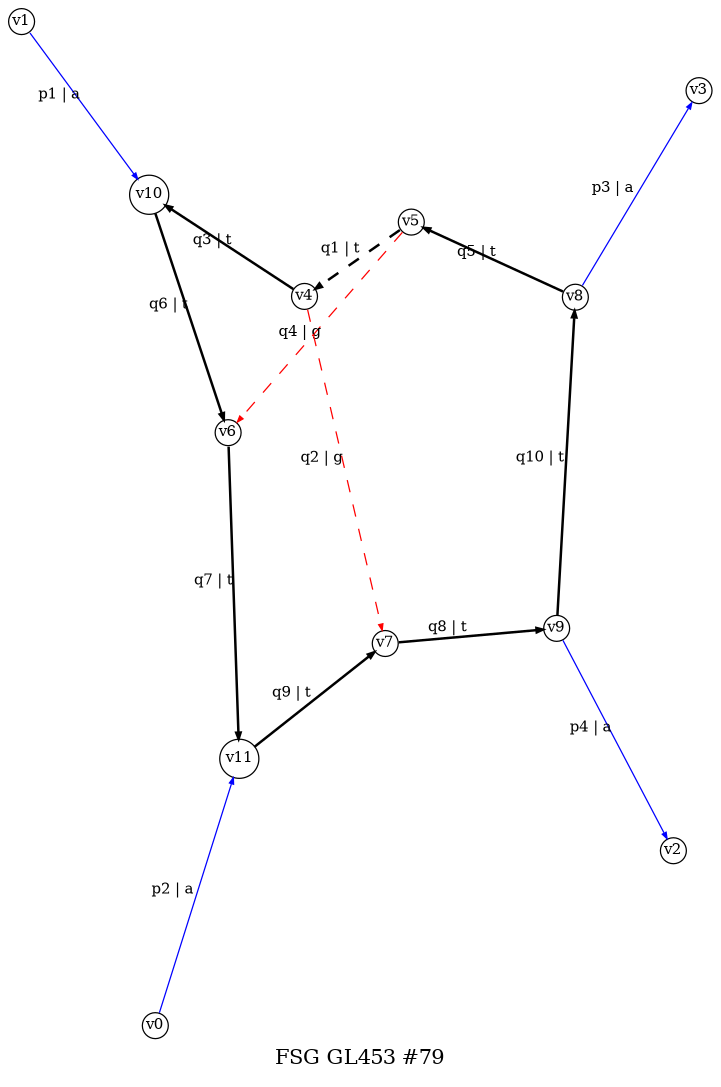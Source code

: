 digraph dot_79_0_GL453 {
label="FSG GL453 #79";
noverlap="scale"; layout="neato";
graph [ fontsize=10,ratio=1.5 ];
node [ fontsize=7,shape=circle,margin=0,height=0.01,penwidth=0.6 ];
edge [ fontsize=7,arrowsize=0.3,penwidth=0.6 ];
"v1" -> "v10" [label="p1 | a",color="blue",penwidth="0.6",style="solid"];
"v0" -> "v11" [label="p2 | a",color="blue",penwidth="0.6",style="solid"];
"v8" -> "v3" [label="p3 | a",color="blue",penwidth="0.6",style="solid"];
"v9" -> "v2" [label="p4 | a",color="blue",penwidth="0.6",style="solid"];
"v5" -> "v4" [label="q1 | t",color="black",penwidth="1.2",style="dashed"];
"v4" -> "v7" [label="q2 | g",color="red",penwidth="0.6",style="dashed"];
"v4" -> "v10" [label="q3 | t",color="black",penwidth="1.2",style="solid"];
"v5" -> "v6" [label="q4 | g",color="red",penwidth="0.6",style="dashed"];
"v8" -> "v5" [label="q5 | t",color="black",penwidth="1.2",style="solid"];
"v10" -> "v6" [label="q6 | t",color="black",penwidth="1.2",style="solid"];
"v6" -> "v11" [label="q7 | t",color="black",penwidth="1.2",style="solid"];
"v7" -> "v9" [label="q8 | t",color="black",penwidth="1.2",style="solid"];
"v11" -> "v7" [label="q9 | t",color="black",penwidth="1.2",style="solid"];
"v9" -> "v8" [label="q10 | t",color="black",penwidth="1.2",style="solid"];
}